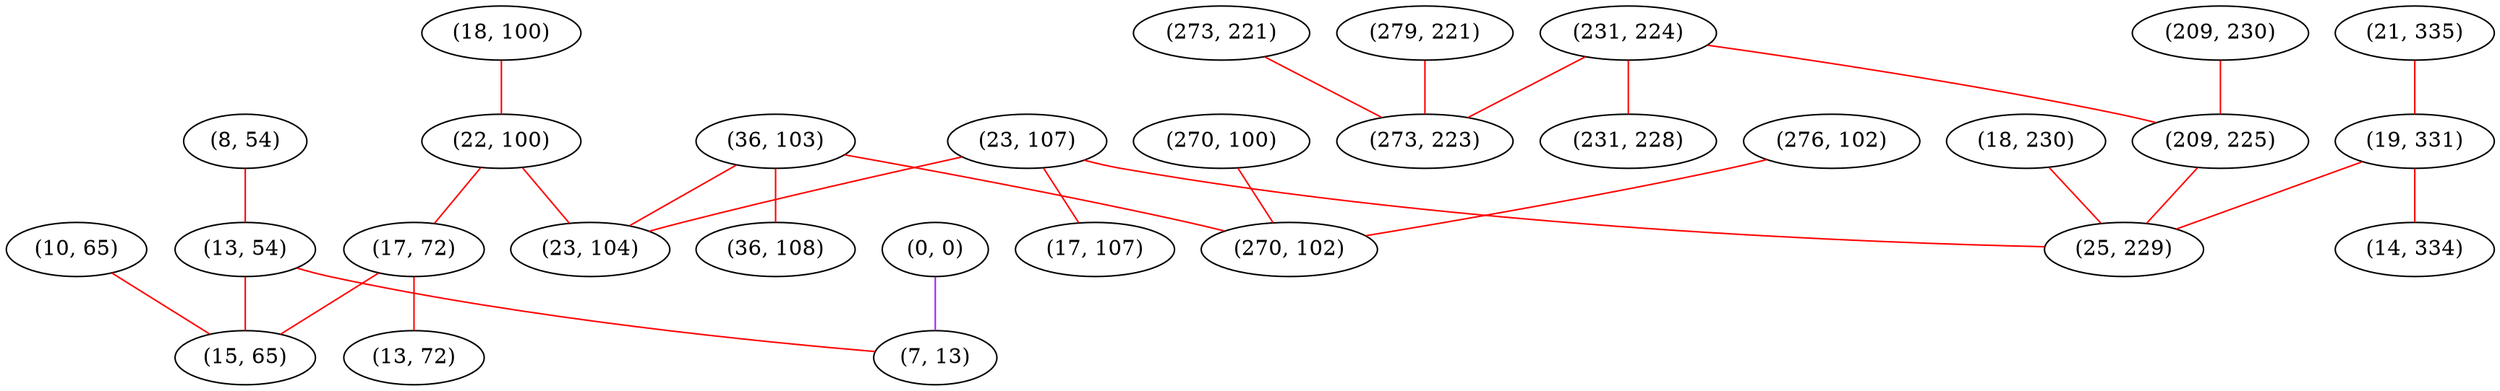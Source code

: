 graph "" {
"(36, 103)";
"(209, 230)";
"(8, 54)";
"(279, 221)";
"(18, 100)";
"(36, 108)";
"(10, 65)";
"(13, 54)";
"(21, 335)";
"(231, 224)";
"(270, 100)";
"(209, 225)";
"(231, 228)";
"(22, 100)";
"(18, 230)";
"(23, 107)";
"(17, 72)";
"(0, 0)";
"(273, 221)";
"(17, 107)";
"(15, 65)";
"(276, 102)";
"(13, 72)";
"(273, 223)";
"(19, 331)";
"(7, 13)";
"(23, 104)";
"(270, 102)";
"(14, 334)";
"(25, 229)";
"(36, 103)" -- "(36, 108)"  [color=red, key=0, weight=1];
"(36, 103)" -- "(23, 104)"  [color=red, key=0, weight=1];
"(36, 103)" -- "(270, 102)"  [color=red, key=0, weight=1];
"(209, 230)" -- "(209, 225)"  [color=red, key=0, weight=1];
"(8, 54)" -- "(13, 54)"  [color=red, key=0, weight=1];
"(279, 221)" -- "(273, 223)"  [color=red, key=0, weight=1];
"(18, 100)" -- "(22, 100)"  [color=red, key=0, weight=1];
"(10, 65)" -- "(15, 65)"  [color=red, key=0, weight=1];
"(13, 54)" -- "(7, 13)"  [color=red, key=0, weight=1];
"(13, 54)" -- "(15, 65)"  [color=red, key=0, weight=1];
"(21, 335)" -- "(19, 331)"  [color=red, key=0, weight=1];
"(231, 224)" -- "(231, 228)"  [color=red, key=0, weight=1];
"(231, 224)" -- "(209, 225)"  [color=red, key=0, weight=1];
"(231, 224)" -- "(273, 223)"  [color=red, key=0, weight=1];
"(270, 100)" -- "(270, 102)"  [color=red, key=0, weight=1];
"(209, 225)" -- "(25, 229)"  [color=red, key=0, weight=1];
"(22, 100)" -- "(17, 72)"  [color=red, key=0, weight=1];
"(22, 100)" -- "(23, 104)"  [color=red, key=0, weight=1];
"(18, 230)" -- "(25, 229)"  [color=red, key=0, weight=1];
"(23, 107)" -- "(25, 229)"  [color=red, key=0, weight=1];
"(23, 107)" -- "(17, 107)"  [color=red, key=0, weight=1];
"(23, 107)" -- "(23, 104)"  [color=red, key=0, weight=1];
"(17, 72)" -- "(13, 72)"  [color=red, key=0, weight=1];
"(17, 72)" -- "(15, 65)"  [color=red, key=0, weight=1];
"(0, 0)" -- "(7, 13)"  [color=purple, key=0, weight=4];
"(273, 221)" -- "(273, 223)"  [color=red, key=0, weight=1];
"(276, 102)" -- "(270, 102)"  [color=red, key=0, weight=1];
"(19, 331)" -- "(25, 229)"  [color=red, key=0, weight=1];
"(19, 331)" -- "(14, 334)"  [color=red, key=0, weight=1];
}
